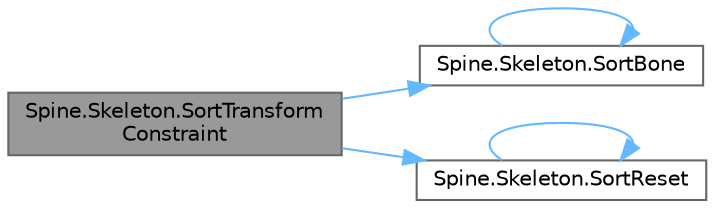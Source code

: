 digraph "Spine.Skeleton.SortTransformConstraint"
{
 // LATEX_PDF_SIZE
  bgcolor="transparent";
  edge [fontname=Helvetica,fontsize=10,labelfontname=Helvetica,labelfontsize=10];
  node [fontname=Helvetica,fontsize=10,shape=box,height=0.2,width=0.4];
  rankdir="LR";
  Node1 [id="Node000001",label="Spine.Skeleton.SortTransform\lConstraint",height=0.2,width=0.4,color="gray40", fillcolor="grey60", style="filled", fontcolor="black",tooltip=" "];
  Node1 -> Node2 [id="edge1_Node000001_Node000002",color="steelblue1",style="solid",tooltip=" "];
  Node2 [id="Node000002",label="Spine.Skeleton.SortBone",height=0.2,width=0.4,color="grey40", fillcolor="white", style="filled",URL="$class_spine_1_1_skeleton.html#a2503b8fb7b8cbd09613c2cecc26872c9",tooltip=" "];
  Node2 -> Node2 [id="edge2_Node000002_Node000002",color="steelblue1",style="solid",tooltip=" "];
  Node1 -> Node3 [id="edge3_Node000001_Node000003",color="steelblue1",style="solid",tooltip=" "];
  Node3 [id="Node000003",label="Spine.Skeleton.SortReset",height=0.2,width=0.4,color="grey40", fillcolor="white", style="filled",URL="$class_spine_1_1_skeleton.html#a45738656ecb339511e9904ff3039e861",tooltip=" "];
  Node3 -> Node3 [id="edge4_Node000003_Node000003",color="steelblue1",style="solid",tooltip=" "];
}
